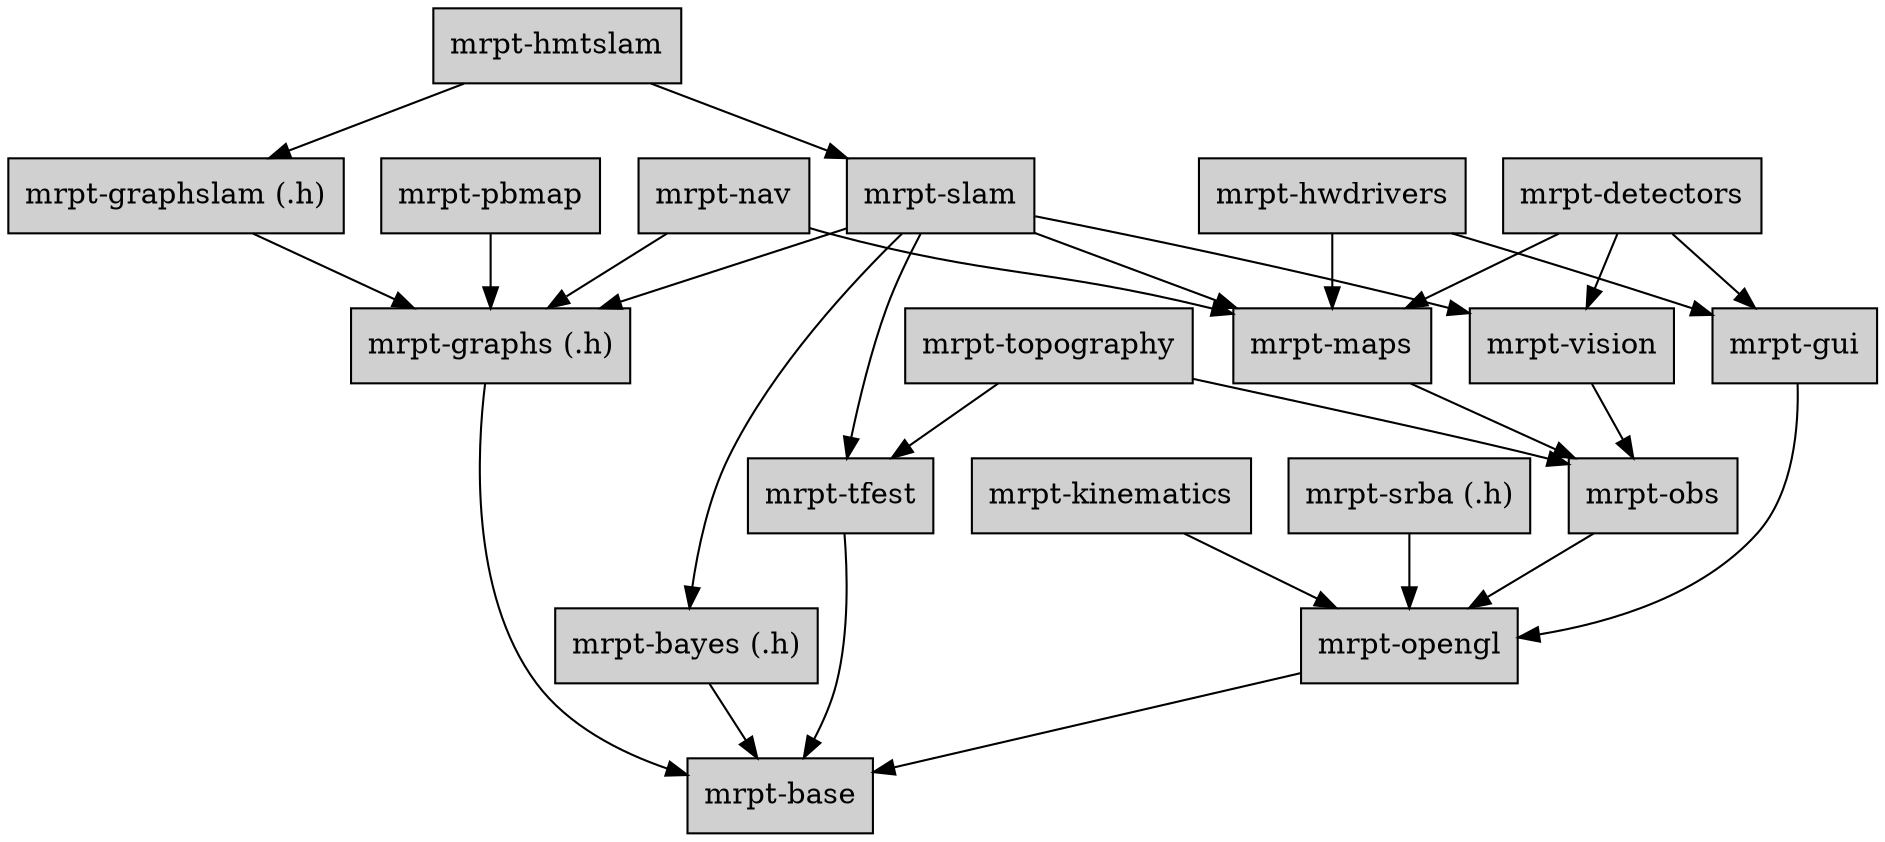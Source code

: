 digraph MRPT_LIBS {

	node [shape=box,style=filled, fillcolor="#D0D0D0"];

	base 		[label="mrpt-base",URL="group__mrpt__base__grp.html"];
	graphs		[label="mrpt-graphs (.h)",URL="group__mrpt__graphs__grp.html"];
	bayes 		[label="mrpt-bayes (.h)",URL="group__mrpt__bayes__grp.html"];
	opengl 		[label="mrpt-opengl", URL="group__mrpt__opengl__grp.html"];
	gui 		[label="mrpt-gui",URL="group__mrpt__gui__grp.html"];
	obs 		[label="mrpt-obs",URL="group__mrpt__obs__grp.html"];
	hwdrivers 	[label="mrpt-hwdrivers",URL="group__mrpt__hwdrivers__grp.html"];
	topography 	[label="mrpt-topography",URL="group__mrpt__topography__grp.html"];
	maps 		[label="mrpt-maps",URL="group__mrpt__maps__grp.html"];
	vision 		[label="mrpt-vision",URL="group__mrpt__vision__grp.html"];
	tfest 		[label="mrpt-tfest",URL="group__mrpt__tfest__grp.html"];

	slam 		[label="mrpt-slam",URL="group__mrpt__slam__grp.html"];
	graphslam	[label="mrpt-graphslam (.h)",URL="group__mrpt__graphslam__grp.html"];
	
	hmtslam		[label="mrpt-hmtslam",URL="group__mrpt__hmtslam__grp.html"];
	nav	        [label="mrpt-nav",URL="group__mrpt__nav__grp.html"];
//	stereoslam	[label="mrpt-stereoslam (*)",URL="group__mrpt__stereoslam__grp.html"];
	
	detectors	[label="mrpt-detectors",URL="group__mrpt__detectors__grp.html"];

	kinematics	[label="mrpt-kinematics",URL="group__mrpt__kinematics__grp.html"];

	srba	[label="mrpt-srba (.h)",URL="group__mrpt__srba__grp.html"];

	pbmap    [label="mrpt-pbmap",URL="group__mrpt__pbmap__grp.html"];


	srba -> opengl;

	pbmap -> graphs;

	kinematics  -> opengl;
	
	graphs -> base;
	tfest -> base;

	bayes -> base;
	
	opengl -> base;
	
	obs -> opengl;
	
	gui -> opengl;
	
	hwdrivers -> gui;
	hwdrivers -> maps;
	
	topography -> obs;
	topography -> tfest;
	
	vision -> obs;
	
	maps -> obs;

	slam -> maps;
	slam -> vision;
	slam -> tfest;
	slam -> bayes;
	slam -> graphs;

	graphslam -> graphs;

	detectors -> vision;
	detectors -> maps;
	detectors -> gui;
	
	hmtslam -> slam;
	hmtslam -> graphslam;

	nav -> maps;
	nav -> graphs;
}
